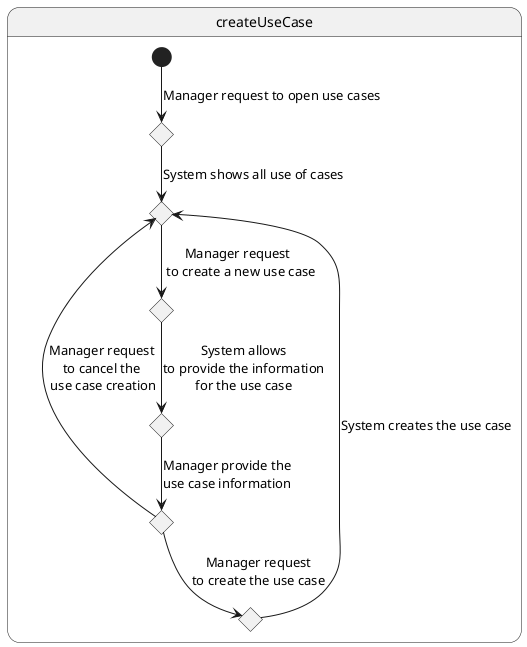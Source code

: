 @startuml

state createUseCase {
    state 1 <<choice>>
    state 2 <<choice>>
    state 3 <<choice>>
    state 4 <<choice>>
    state 5 <<choice>>
    state 6 <<choice>>

    [*] --> 1 : Manager request to open use cases
    1 --> 2 : System shows all use of cases
    2 --> 3 : Manager request \n to create a new use case
    3 --> 4 : System allows\nto provide the information\nfor the use case
    4 --> 5 : Manager provide the\nuse case information
    5 --> 6 : Manager request\nto create the use case
    5 -left-> 2 : Manager request \nto cancel the \nuse case creation
    6 --> 2 : System creates the use case
}

@enduml
